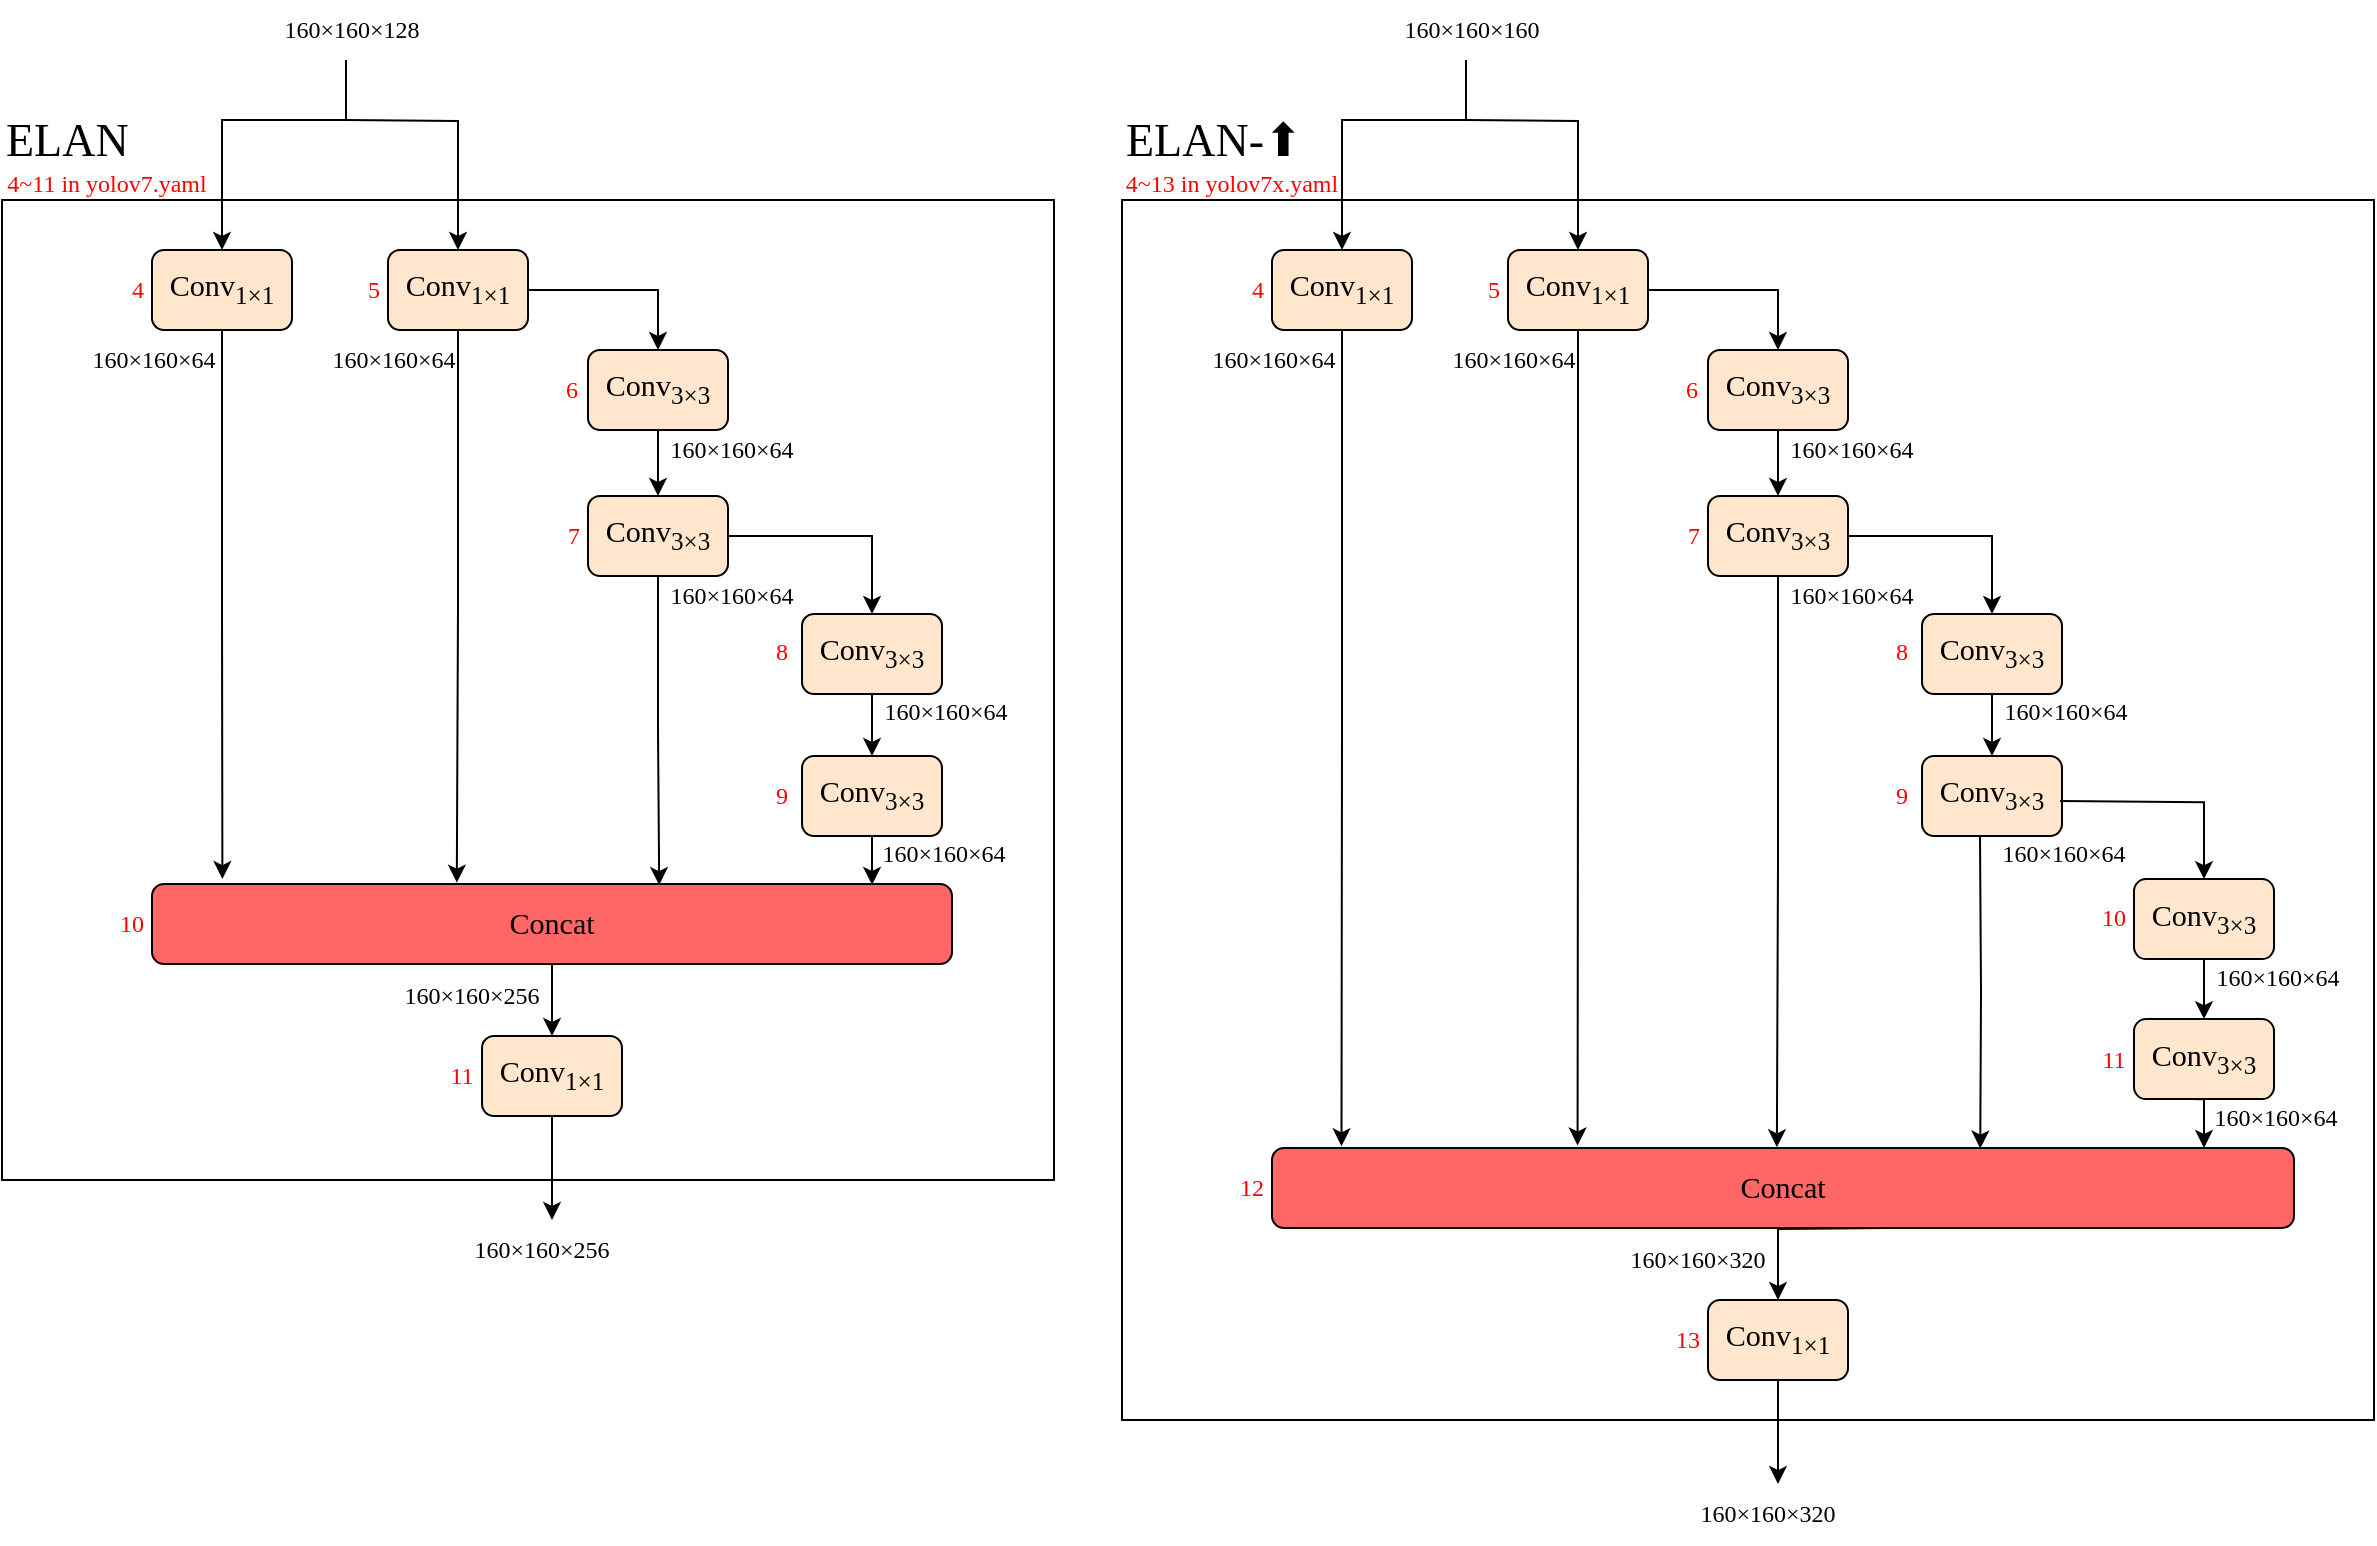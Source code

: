 <mxfile version="20.8.5" type="device"><diagram id="ycHrrlr_mTVry8oxhzgQ" name="第 1 页"><mxGraphModel dx="1434" dy="-2761" grid="1" gridSize="10" guides="1" tooltips="1" connect="1" arrows="1" fold="1" page="1" pageScale="1" pageWidth="827" pageHeight="1169" math="0" shadow="0"><root><mxCell id="0"/><mxCell id="1" parent="0"/><mxCell id="miu1O5cplWz5vS7RUqGw-1" value="" style="rounded=0;whiteSpace=wrap;html=1;fontFamily=Times New Roman;" parent="1" vertex="1"><mxGeometry x="680" y="3820" width="626" height="610" as="geometry"/></mxCell><mxCell id="miu1O5cplWz5vS7RUqGw-2" value="" style="edgeStyle=orthogonalEdgeStyle;rounded=0;orthogonalLoop=1;jettySize=auto;html=1;exitX=0.5;exitY=1;exitDx=0;exitDy=0;fontFamily=Times New Roman;" parent="1" target="miu1O5cplWz5vS7RUqGw-4" edge="1"><mxGeometry relative="1" as="geometry"><mxPoint x="852" y="3780" as="sourcePoint"/></mxGeometry></mxCell><mxCell id="miu1O5cplWz5vS7RUqGw-3" value="&lt;div style=&quot;font-size: 11.3pt;&quot;&gt;&lt;span style=&quot;background-color: rgb(255, 230, 204);&quot;&gt;Conv&lt;sub&gt;1&lt;/sub&gt;&lt;/span&gt;&lt;sub&gt;×1&lt;/sub&gt;&lt;/div&gt;" style="rounded=1;whiteSpace=wrap;html=1;labelBackgroundColor=none;fontSize=23;fillColor=#FFE6CC;strokeColor=#000000;fontFamily=Times New Roman;" parent="1" vertex="1"><mxGeometry x="755" y="3845" width="70" height="40" as="geometry"/></mxCell><mxCell id="miu1O5cplWz5vS7RUqGw-4" value="&lt;div style=&quot;font-size: 11.3pt;&quot;&gt;&lt;span style=&quot;background-color: rgb(255, 230, 204);&quot;&gt;Conv&lt;/span&gt;&lt;sub style=&quot;border-color: var(--border-color);&quot;&gt;1&lt;/sub&gt;&lt;sub style=&quot;background-color: initial; border-color: var(--border-color);&quot;&gt;×1&lt;/sub&gt;&lt;/div&gt;" style="rounded=1;whiteSpace=wrap;html=1;labelBackgroundColor=none;fontSize=23;fillColor=#FFE6CC;strokeColor=#000000;fontFamily=Times New Roman;" parent="1" vertex="1"><mxGeometry x="873" y="3845" width="70" height="40" as="geometry"/></mxCell><mxCell id="miu1O5cplWz5vS7RUqGw-5" value="&lt;div style=&quot;font-size: 11.3pt;&quot;&gt;&lt;span style=&quot;background-color: rgb(255, 230, 204);&quot;&gt;Conv&lt;/span&gt;&lt;sub&gt;3×3&lt;/sub&gt;&lt;/div&gt;" style="rounded=1;whiteSpace=wrap;html=1;labelBackgroundColor=none;fontSize=23;fillColor=#FFE6CC;strokeColor=#000000;fontFamily=Times New Roman;" parent="1" vertex="1"><mxGeometry x="973" y="3895" width="70" height="40" as="geometry"/></mxCell><mxCell id="miu1O5cplWz5vS7RUqGw-6" value="" style="edgeStyle=orthogonalEdgeStyle;rounded=0;orthogonalLoop=1;jettySize=auto;html=1;fontFamily=Times New Roman;" parent="1" source="miu1O5cplWz5vS7RUqGw-4" target="miu1O5cplWz5vS7RUqGw-5" edge="1"><mxGeometry relative="1" as="geometry"/></mxCell><mxCell id="miu1O5cplWz5vS7RUqGw-7" style="edgeStyle=orthogonalEdgeStyle;rounded=0;orthogonalLoop=1;jettySize=auto;html=1;exitX=0.5;exitY=1;exitDx=0;exitDy=0;fontFamily=Times New Roman;entryX=0.494;entryY=-0.009;entryDx=0;entryDy=0;entryPerimeter=0;" parent="1" source="miu1O5cplWz5vS7RUqGw-8" target="miu1O5cplWz5vS7RUqGw-23" edge="1"><mxGeometry relative="1" as="geometry"><mxPoint x="1008" y="4290" as="targetPoint"/></mxGeometry></mxCell><mxCell id="miu1O5cplWz5vS7RUqGw-8" value="&lt;div style=&quot;font-size: 11.3pt;&quot;&gt;&lt;span style=&quot;background-color: rgb(255, 230, 204);&quot;&gt;Conv&lt;/span&gt;&lt;sub&gt;3×3&lt;/sub&gt;&lt;/div&gt;" style="rounded=1;whiteSpace=wrap;html=1;labelBackgroundColor=none;fontSize=23;fillColor=#FFE6CC;strokeColor=#000000;fontFamily=Times New Roman;" parent="1" vertex="1"><mxGeometry x="973" y="3968" width="70" height="40" as="geometry"/></mxCell><mxCell id="miu1O5cplWz5vS7RUqGw-9" value="" style="edgeStyle=orthogonalEdgeStyle;rounded=0;orthogonalLoop=1;jettySize=auto;html=1;fontFamily=Times New Roman;" parent="1" source="miu1O5cplWz5vS7RUqGw-5" target="miu1O5cplWz5vS7RUqGw-8" edge="1"><mxGeometry relative="1" as="geometry"/></mxCell><mxCell id="miu1O5cplWz5vS7RUqGw-10" value="&lt;div style=&quot;font-size: 11.3pt;&quot;&gt;&lt;span style=&quot;background-color: rgb(255, 230, 204);&quot;&gt;Conv&lt;/span&gt;&lt;sub&gt;3×3&lt;/sub&gt;&lt;/div&gt;" style="rounded=1;whiteSpace=wrap;html=1;labelBackgroundColor=none;fontSize=23;fillColor=#FFE6CC;strokeColor=#000000;fontFamily=Times New Roman;" parent="1" vertex="1"><mxGeometry x="1080" y="4027" width="70" height="40" as="geometry"/></mxCell><mxCell id="miu1O5cplWz5vS7RUqGw-11" value="" style="edgeStyle=orthogonalEdgeStyle;rounded=0;orthogonalLoop=1;jettySize=auto;html=1;exitX=1;exitY=0.5;exitDx=0;exitDy=0;fontFamily=Times New Roman;" parent="1" source="miu1O5cplWz5vS7RUqGw-8" target="miu1O5cplWz5vS7RUqGw-10" edge="1"><mxGeometry relative="1" as="geometry"><mxPoint x="943" y="4059" as="sourcePoint"/></mxGeometry></mxCell><mxCell id="miu1O5cplWz5vS7RUqGw-12" value="" style="edgeStyle=orthogonalEdgeStyle;rounded=0;orthogonalLoop=1;jettySize=auto;html=1;fontFamily=Times New Roman;startArrow=none;" parent="1" target="miu1O5cplWz5vS7RUqGw-3" edge="1"><mxGeometry relative="1" as="geometry"><mxPoint x="852" y="3750" as="sourcePoint"/><Array as="points"><mxPoint x="852" y="3750"/><mxPoint x="852" y="3780"/><mxPoint x="790" y="3780"/></Array></mxGeometry></mxCell><mxCell id="miu1O5cplWz5vS7RUqGw-13" value="&lt;font color=&quot;#ff0000&quot;&gt;6&lt;/font&gt;" style="text;html=1;strokeColor=none;fillColor=none;align=center;verticalAlign=middle;whiteSpace=wrap;rounded=0;fontFamily=Times New Roman;" parent="1" vertex="1"><mxGeometry x="955" y="3900" width="20" height="30" as="geometry"/></mxCell><mxCell id="miu1O5cplWz5vS7RUqGw-14" value="&lt;font color=&quot;#ff0000&quot;&gt;7&lt;/font&gt;" style="text;html=1;strokeColor=none;fillColor=none;align=center;verticalAlign=middle;whiteSpace=wrap;rounded=0;fontFamily=Times New Roman;" parent="1" vertex="1"><mxGeometry x="956" y="3973" width="20" height="30" as="geometry"/></mxCell><mxCell id="miu1O5cplWz5vS7RUqGw-15" value="&lt;font color=&quot;#ff0000&quot;&gt;8&lt;/font&gt;" style="text;html=1;strokeColor=none;fillColor=none;align=center;verticalAlign=middle;whiteSpace=wrap;rounded=0;fontFamily=Times New Roman;" parent="1" vertex="1"><mxGeometry x="1060" y="4031" width="20" height="30" as="geometry"/></mxCell><mxCell id="miu1O5cplWz5vS7RUqGw-16" value="&lt;font color=&quot;#ff0000&quot;&gt;5&lt;/font&gt;" style="text;html=1;strokeColor=none;fillColor=none;align=center;verticalAlign=middle;whiteSpace=wrap;rounded=0;fontFamily=Times New Roman;" parent="1" vertex="1"><mxGeometry x="856" y="3850" width="20" height="30" as="geometry"/></mxCell><mxCell id="miu1O5cplWz5vS7RUqGw-17" value="&lt;font color=&quot;#ff0000&quot;&gt;4&lt;/font&gt;" style="text;html=1;strokeColor=none;fillColor=none;align=center;verticalAlign=middle;whiteSpace=wrap;rounded=0;fontFamily=Times New Roman;" parent="1" vertex="1"><mxGeometry x="738" y="3850" width="20" height="30" as="geometry"/></mxCell><mxCell id="miu1O5cplWz5vS7RUqGw-18" style="edgeStyle=orthogonalEdgeStyle;rounded=0;orthogonalLoop=1;jettySize=auto;html=1;exitX=0.5;exitY=1;exitDx=0;exitDy=0;entryX=0.693;entryY=0.007;entryDx=0;entryDy=0;entryPerimeter=0;fontFamily=Times New Roman;" parent="1" target="miu1O5cplWz5vS7RUqGw-23" edge="1"><mxGeometry relative="1" as="geometry"><mxPoint x="1109" y="4138.0" as="sourcePoint"/><mxPoint x="1115" y="4162.44" as="targetPoint"/></mxGeometry></mxCell><mxCell id="miu1O5cplWz5vS7RUqGw-19" value="&lt;div style=&quot;font-size: 11.3pt;&quot;&gt;&lt;span style=&quot;background-color: rgb(255, 230, 204);&quot;&gt;Conv&lt;/span&gt;&lt;sub&gt;3×3&lt;/sub&gt;&lt;/div&gt;" style="rounded=1;whiteSpace=wrap;html=1;labelBackgroundColor=none;fontSize=23;fillColor=#FFE6CC;strokeColor=#000000;fontFamily=Times New Roman;" parent="1" vertex="1"><mxGeometry x="1080" y="4098" width="70" height="40" as="geometry"/></mxCell><mxCell id="miu1O5cplWz5vS7RUqGw-20" value="" style="edgeStyle=orthogonalEdgeStyle;rounded=0;orthogonalLoop=1;jettySize=auto;html=1;fontFamily=Times New Roman;" parent="1" source="miu1O5cplWz5vS7RUqGw-10" target="miu1O5cplWz5vS7RUqGw-19" edge="1"><mxGeometry relative="1" as="geometry"/></mxCell><mxCell id="miu1O5cplWz5vS7RUqGw-21" value="&lt;font color=&quot;#ff0000&quot;&gt;9&lt;/font&gt;" style="text;html=1;strokeColor=none;fillColor=none;align=center;verticalAlign=middle;whiteSpace=wrap;rounded=0;fontFamily=Times New Roman;" parent="1" vertex="1"><mxGeometry x="1060" y="4103" width="20" height="30" as="geometry"/></mxCell><mxCell id="miu1O5cplWz5vS7RUqGw-22" style="edgeStyle=orthogonalEdgeStyle;rounded=0;orthogonalLoop=1;jettySize=auto;html=1;exitX=0.5;exitY=1;exitDx=0;exitDy=0;entryX=0.5;entryY=0;entryDx=0;entryDy=0;fontFamily=Times New Roman;" parent="1" target="miu1O5cplWz5vS7RUqGw-28" edge="1"><mxGeometry relative="1" as="geometry"><mxPoint x="1063.5" y="4334" as="sourcePoint"/></mxGeometry></mxCell><mxCell id="miu1O5cplWz5vS7RUqGw-23" value="&lt;div style=&quot;font-size: 11.3pt;&quot;&gt;&lt;span style=&quot;background-color: rgb(255, 102, 102);&quot;&gt;Concat&lt;/span&gt;&lt;/div&gt;" style="rounded=1;whiteSpace=wrap;html=1;labelBackgroundColor=none;fontSize=23;fillColor=#FF6666;fontFamily=Times New Roman;" parent="1" vertex="1"><mxGeometry x="755" y="4294" width="511" height="40" as="geometry"/></mxCell><mxCell id="miu1O5cplWz5vS7RUqGw-24" style="edgeStyle=orthogonalEdgeStyle;rounded=0;orthogonalLoop=1;jettySize=auto;html=1;exitX=0.5;exitY=1;exitDx=0;exitDy=0;fontFamily=Times New Roman;entryX=0.068;entryY=-0.021;entryDx=0;entryDy=0;entryPerimeter=0;" parent="1" source="miu1O5cplWz5vS7RUqGw-3" target="miu1O5cplWz5vS7RUqGw-23" edge="1"><mxGeometry relative="1" as="geometry"><mxPoint x="790" y="4290" as="targetPoint"/></mxGeometry></mxCell><mxCell id="miu1O5cplWz5vS7RUqGw-25" style="edgeStyle=orthogonalEdgeStyle;rounded=0;orthogonalLoop=1;jettySize=auto;html=1;exitX=0.5;exitY=1;exitDx=0;exitDy=0;entryX=0.299;entryY=-0.032;entryDx=0;entryDy=0;entryPerimeter=0;fontFamily=Times New Roman;" parent="1" source="miu1O5cplWz5vS7RUqGw-4" target="miu1O5cplWz5vS7RUqGw-23" edge="1"><mxGeometry relative="1" as="geometry"><mxPoint x="908" y="4100" as="targetPoint"/></mxGeometry></mxCell><mxCell id="miu1O5cplWz5vS7RUqGw-26" value="&lt;font color=&quot;#ff0000&quot;&gt;12&lt;/font&gt;" style="text;html=1;strokeColor=none;fillColor=none;align=center;verticalAlign=middle;whiteSpace=wrap;rounded=0;fontFamily=Times New Roman;" parent="1" vertex="1"><mxGeometry x="735" y="4299" width="20" height="30" as="geometry"/></mxCell><mxCell id="miu1O5cplWz5vS7RUqGw-27" style="edgeStyle=orthogonalEdgeStyle;rounded=0;orthogonalLoop=1;jettySize=auto;html=1;exitX=0.5;exitY=1;exitDx=0;exitDy=0;fontFamily=Times New Roman;" parent="1" source="miu1O5cplWz5vS7RUqGw-28" edge="1"><mxGeometry relative="1" as="geometry"><mxPoint x="1008" y="4462" as="targetPoint"/></mxGeometry></mxCell><mxCell id="miu1O5cplWz5vS7RUqGw-28" value="&lt;div style=&quot;font-size: 11.3pt;&quot;&gt;&lt;span style=&quot;background-color: rgb(255, 230, 204);&quot;&gt;Conv&lt;/span&gt;&lt;sub style=&quot;background-color: initial; border-color: var(--border-color);&quot;&gt;1&lt;/sub&gt;&lt;sub style=&quot;background-color: initial; border-color: var(--border-color);&quot;&gt;×1&lt;/sub&gt;&lt;/div&gt;" style="rounded=1;whiteSpace=wrap;html=1;labelBackgroundColor=none;fontSize=23;fillColor=#FFE6CC;strokeColor=#000000;fontFamily=Times New Roman;" parent="1" vertex="1"><mxGeometry x="973" y="4370" width="70" height="40" as="geometry"/></mxCell><mxCell id="miu1O5cplWz5vS7RUqGw-29" value="&lt;font color=&quot;#ff0000&quot;&gt;13&lt;/font&gt;" style="text;html=1;strokeColor=none;fillColor=none;align=center;verticalAlign=middle;whiteSpace=wrap;rounded=0;fontFamily=Times New Roman;" parent="1" vertex="1"><mxGeometry x="953" y="4375" width="20" height="30" as="geometry"/></mxCell><mxCell id="miu1O5cplWz5vS7RUqGw-30" value="160×160×64" style="text;html=1;strokeColor=none;fillColor=none;align=center;verticalAlign=middle;whiteSpace=wrap;rounded=0;fontFamily=Times New Roman;" parent="1" vertex="1"><mxGeometry x="726" y="3885" width="60" height="30" as="geometry"/></mxCell><mxCell id="miu1O5cplWz5vS7RUqGw-31" value="160×160×64" style="text;html=1;strokeColor=none;fillColor=none;align=center;verticalAlign=middle;whiteSpace=wrap;rounded=0;fontFamily=Times New Roman;" parent="1" vertex="1"><mxGeometry x="846" y="3885" width="60" height="30" as="geometry"/></mxCell><mxCell id="miu1O5cplWz5vS7RUqGw-32" value="160×160×64" style="text;html=1;strokeColor=none;fillColor=none;align=center;verticalAlign=middle;whiteSpace=wrap;rounded=0;fontFamily=Times New Roman;" parent="1" vertex="1"><mxGeometry x="1015" y="3930" width="60" height="30" as="geometry"/></mxCell><mxCell id="miu1O5cplWz5vS7RUqGw-33" value="160×160×64" style="text;html=1;strokeColor=none;fillColor=none;align=center;verticalAlign=middle;whiteSpace=wrap;rounded=0;fontFamily=Times New Roman;" parent="1" vertex="1"><mxGeometry x="1015" y="4003" width="60" height="30" as="geometry"/></mxCell><mxCell id="miu1O5cplWz5vS7RUqGw-34" value="160×160×64" style="text;html=1;strokeColor=none;fillColor=none;align=center;verticalAlign=middle;whiteSpace=wrap;rounded=0;fontFamily=Times New Roman;" parent="1" vertex="1"><mxGeometry x="1122" y="4061" width="60" height="30" as="geometry"/></mxCell><mxCell id="miu1O5cplWz5vS7RUqGw-35" value="160×160×64" style="text;html=1;strokeColor=none;fillColor=none;align=center;verticalAlign=middle;whiteSpace=wrap;rounded=0;fontFamily=Times New Roman;" parent="1" vertex="1"><mxGeometry x="1121" y="4132" width="60" height="30" as="geometry"/></mxCell><mxCell id="miu1O5cplWz5vS7RUqGw-36" value="160×160×320" style="text;html=1;strokeColor=none;fillColor=none;align=center;verticalAlign=middle;whiteSpace=wrap;rounded=0;fontFamily=Times New Roman;" parent="1" vertex="1"><mxGeometry x="938" y="4335" width="60" height="30" as="geometry"/></mxCell><mxCell id="miu1O5cplWz5vS7RUqGw-37" value="160×160×320" style="text;html=1;strokeColor=none;fillColor=none;align=center;verticalAlign=middle;whiteSpace=wrap;rounded=0;fontFamily=Times New Roman;" parent="1" vertex="1"><mxGeometry x="973" y="4462" width="60" height="30" as="geometry"/></mxCell><mxCell id="miu1O5cplWz5vS7RUqGw-38" value="&lt;span style=&quot;color: rgb(0, 0, 0); font-size: 23px; font-style: normal; font-variant-ligatures: normal; font-variant-caps: normal; font-weight: 400; letter-spacing: normal; orphans: 2; text-align: center; text-indent: 0px; text-transform: none; widows: 2; word-spacing: 0px; -webkit-text-stroke-width: 0px; text-decoration-thickness: initial; text-decoration-style: initial; text-decoration-color: initial; float: none; display: inline !important;&quot;&gt;ELAN-⬆&lt;/span&gt;" style="text;whiteSpace=wrap;html=1;fontSize=23;fontFamily=Times New Roman;fontColor=#000000;" parent="1" vertex="1"><mxGeometry x="680" y="3770" width="130" height="40" as="geometry"/></mxCell><mxCell id="miu1O5cplWz5vS7RUqGw-39" value="&lt;span style=&quot;background-color: rgb(255, 255, 255);&quot;&gt;160×160×160&lt;/span&gt;" style="text;html=1;strokeColor=none;fillColor=none;align=center;verticalAlign=middle;whiteSpace=wrap;rounded=0;fontFamily=Times New Roman;" parent="1" vertex="1"><mxGeometry x="825" y="3720" width="60" height="30" as="geometry"/></mxCell><mxCell id="miu1O5cplWz5vS7RUqGw-40" value="&lt;div style=&quot;font-size: 11.3pt;&quot;&gt;&lt;span style=&quot;background-color: rgb(255, 230, 204);&quot;&gt;Conv&lt;/span&gt;&lt;sub&gt;3×3&lt;/sub&gt;&lt;/div&gt;" style="rounded=1;whiteSpace=wrap;html=1;labelBackgroundColor=none;fontSize=23;fillColor=#FFE6CC;strokeColor=#000000;fontFamily=Times New Roman;" parent="1" vertex="1"><mxGeometry x="1186" y="4159.56" width="70" height="40" as="geometry"/></mxCell><mxCell id="miu1O5cplWz5vS7RUqGw-41" value="" style="edgeStyle=orthogonalEdgeStyle;rounded=0;orthogonalLoop=1;jettySize=auto;html=1;exitX=1;exitY=0.5;exitDx=0;exitDy=0;fontFamily=Times New Roman;" parent="1" target="miu1O5cplWz5vS7RUqGw-40" edge="1"><mxGeometry relative="1" as="geometry"><mxPoint x="1149" y="4120.56" as="sourcePoint"/></mxGeometry></mxCell><mxCell id="miu1O5cplWz5vS7RUqGw-42" value="&lt;font color=&quot;#ff0000&quot;&gt;10&lt;/font&gt;" style="text;html=1;strokeColor=none;fillColor=none;align=center;verticalAlign=middle;whiteSpace=wrap;rounded=0;fontFamily=Times New Roman;" parent="1" vertex="1"><mxGeometry x="1166" y="4163.56" width="20" height="30" as="geometry"/></mxCell><mxCell id="miu1O5cplWz5vS7RUqGw-43" style="edgeStyle=orthogonalEdgeStyle;rounded=0;orthogonalLoop=1;jettySize=auto;html=1;exitX=0.5;exitY=1;exitDx=0;exitDy=0;entryX=0.915;entryY=0.011;entryDx=0;entryDy=0;entryPerimeter=0;fontFamily=Times New Roman;" parent="1" edge="1"><mxGeometry relative="1" as="geometry"><mxPoint x="1215.0" y="4269.56" as="sourcePoint"/><mxPoint x="1221" y="4294.0" as="targetPoint"/></mxGeometry></mxCell><mxCell id="miu1O5cplWz5vS7RUqGw-44" value="&lt;div style=&quot;font-size: 11.3pt;&quot;&gt;&lt;span style=&quot;background-color: rgb(255, 230, 204);&quot;&gt;Conv&lt;/span&gt;&lt;sub&gt;3×3&lt;/sub&gt;&lt;/div&gt;" style="rounded=1;whiteSpace=wrap;html=1;labelBackgroundColor=none;fontSize=23;fillColor=#FFE6CC;strokeColor=#000000;fontFamily=Times New Roman;" parent="1" vertex="1"><mxGeometry x="1186" y="4229.56" width="70" height="40" as="geometry"/></mxCell><mxCell id="miu1O5cplWz5vS7RUqGw-45" value="" style="edgeStyle=orthogonalEdgeStyle;rounded=0;orthogonalLoop=1;jettySize=auto;html=1;fontFamily=Times New Roman;" parent="1" source="miu1O5cplWz5vS7RUqGw-40" target="miu1O5cplWz5vS7RUqGw-44" edge="1"><mxGeometry relative="1" as="geometry"/></mxCell><mxCell id="miu1O5cplWz5vS7RUqGw-46" value="&lt;font color=&quot;#ff0000&quot;&gt;11&lt;/font&gt;" style="text;html=1;strokeColor=none;fillColor=none;align=center;verticalAlign=middle;whiteSpace=wrap;rounded=0;fontFamily=Times New Roman;" parent="1" vertex="1"><mxGeometry x="1166" y="4234.56" width="20" height="30" as="geometry"/></mxCell><mxCell id="miu1O5cplWz5vS7RUqGw-47" value="160×160×64" style="text;html=1;strokeColor=none;fillColor=none;align=center;verticalAlign=middle;whiteSpace=wrap;rounded=0;fontFamily=Times New Roman;" parent="1" vertex="1"><mxGeometry x="1228" y="4193.56" width="60" height="30" as="geometry"/></mxCell><mxCell id="miu1O5cplWz5vS7RUqGw-48" value="160×160×64" style="text;html=1;strokeColor=none;fillColor=none;align=center;verticalAlign=middle;whiteSpace=wrap;rounded=0;fontFamily=Times New Roman;" parent="1" vertex="1"><mxGeometry x="1227" y="4263.56" width="60" height="30" as="geometry"/></mxCell><mxCell id="miu1O5cplWz5vS7RUqGw-89" value="" style="rounded=0;whiteSpace=wrap;html=1;fontFamily=Times New Roman;" parent="1" vertex="1"><mxGeometry x="120" y="3820" width="526" height="490" as="geometry"/></mxCell><mxCell id="miu1O5cplWz5vS7RUqGw-90" value="" style="edgeStyle=orthogonalEdgeStyle;rounded=0;orthogonalLoop=1;jettySize=auto;html=1;exitX=0.5;exitY=1;exitDx=0;exitDy=0;fontFamily=Times New Roman;" parent="1" target="miu1O5cplWz5vS7RUqGw-92" edge="1"><mxGeometry relative="1" as="geometry"><mxPoint x="292" y="3780" as="sourcePoint"/></mxGeometry></mxCell><mxCell id="miu1O5cplWz5vS7RUqGw-91" value="&lt;div style=&quot;font-size: 11.3pt;&quot;&gt;&lt;span style=&quot;background-color: rgb(255, 230, 204);&quot;&gt;Conv&lt;sub&gt;1&lt;/sub&gt;&lt;/span&gt;&lt;sub&gt;×1&lt;/sub&gt;&lt;/div&gt;" style="rounded=1;whiteSpace=wrap;html=1;labelBackgroundColor=none;fontSize=23;fillColor=#FFE6CC;strokeColor=#000000;fontFamily=Times New Roman;" parent="1" vertex="1"><mxGeometry x="195" y="3845" width="70" height="40" as="geometry"/></mxCell><mxCell id="miu1O5cplWz5vS7RUqGw-92" value="&lt;div style=&quot;font-size: 11.3pt;&quot;&gt;&lt;span style=&quot;background-color: rgb(255, 230, 204);&quot;&gt;Conv&lt;/span&gt;&lt;sub style=&quot;border-color: var(--border-color);&quot;&gt;1&lt;/sub&gt;&lt;sub style=&quot;background-color: initial; border-color: var(--border-color);&quot;&gt;×1&lt;/sub&gt;&lt;/div&gt;" style="rounded=1;whiteSpace=wrap;html=1;labelBackgroundColor=none;fontSize=23;fillColor=#FFE6CC;strokeColor=#000000;fontFamily=Times New Roman;" parent="1" vertex="1"><mxGeometry x="313" y="3845" width="70" height="40" as="geometry"/></mxCell><mxCell id="miu1O5cplWz5vS7RUqGw-93" value="&lt;div style=&quot;font-size: 11.3pt;&quot;&gt;&lt;span style=&quot;background-color: rgb(255, 230, 204);&quot;&gt;Conv&lt;/span&gt;&lt;sub&gt;3×3&lt;/sub&gt;&lt;/div&gt;" style="rounded=1;whiteSpace=wrap;html=1;labelBackgroundColor=none;fontSize=23;fillColor=#FFE6CC;strokeColor=#000000;fontFamily=Times New Roman;" parent="1" vertex="1"><mxGeometry x="413" y="3895" width="70" height="40" as="geometry"/></mxCell><mxCell id="miu1O5cplWz5vS7RUqGw-94" value="" style="edgeStyle=orthogonalEdgeStyle;rounded=0;orthogonalLoop=1;jettySize=auto;html=1;fontFamily=Times New Roman;" parent="1" source="miu1O5cplWz5vS7RUqGw-92" target="miu1O5cplWz5vS7RUqGw-93" edge="1"><mxGeometry relative="1" as="geometry"/></mxCell><mxCell id="miu1O5cplWz5vS7RUqGw-95" style="edgeStyle=orthogonalEdgeStyle;rounded=0;orthogonalLoop=1;jettySize=auto;html=1;exitX=0.5;exitY=1;exitDx=0;exitDy=0;entryX=0.634;entryY=0.014;entryDx=0;entryDy=0;entryPerimeter=0;fontFamily=Times New Roman;" parent="1" source="miu1O5cplWz5vS7RUqGw-96" target="miu1O5cplWz5vS7RUqGw-111" edge="1"><mxGeometry relative="1" as="geometry"/></mxCell><mxCell id="miu1O5cplWz5vS7RUqGw-96" value="&lt;div style=&quot;font-size: 11.3pt;&quot;&gt;&lt;span style=&quot;background-color: rgb(255, 230, 204);&quot;&gt;Conv&lt;/span&gt;&lt;sub&gt;3×3&lt;/sub&gt;&lt;/div&gt;" style="rounded=1;whiteSpace=wrap;html=1;labelBackgroundColor=none;fontSize=23;fillColor=#FFE6CC;strokeColor=#000000;fontFamily=Times New Roman;" parent="1" vertex="1"><mxGeometry x="413" y="3968" width="70" height="40" as="geometry"/></mxCell><mxCell id="miu1O5cplWz5vS7RUqGw-97" value="" style="edgeStyle=orthogonalEdgeStyle;rounded=0;orthogonalLoop=1;jettySize=auto;html=1;fontFamily=Times New Roman;" parent="1" source="miu1O5cplWz5vS7RUqGw-93" target="miu1O5cplWz5vS7RUqGw-96" edge="1"><mxGeometry relative="1" as="geometry"/></mxCell><mxCell id="miu1O5cplWz5vS7RUqGw-98" value="&lt;div style=&quot;font-size: 11.3pt;&quot;&gt;&lt;span style=&quot;background-color: rgb(255, 230, 204);&quot;&gt;Conv&lt;/span&gt;&lt;sub&gt;3×3&lt;/sub&gt;&lt;/div&gt;" style="rounded=1;whiteSpace=wrap;html=1;labelBackgroundColor=none;fontSize=23;fillColor=#FFE6CC;strokeColor=#000000;fontFamily=Times New Roman;" parent="1" vertex="1"><mxGeometry x="520" y="4027" width="70" height="40" as="geometry"/></mxCell><mxCell id="miu1O5cplWz5vS7RUqGw-99" value="" style="edgeStyle=orthogonalEdgeStyle;rounded=0;orthogonalLoop=1;jettySize=auto;html=1;exitX=1;exitY=0.5;exitDx=0;exitDy=0;fontFamily=Times New Roman;" parent="1" source="miu1O5cplWz5vS7RUqGw-96" target="miu1O5cplWz5vS7RUqGw-98" edge="1"><mxGeometry relative="1" as="geometry"><mxPoint x="383" y="4059" as="sourcePoint"/></mxGeometry></mxCell><mxCell id="miu1O5cplWz5vS7RUqGw-100" value="" style="edgeStyle=orthogonalEdgeStyle;rounded=0;orthogonalLoop=1;jettySize=auto;html=1;fontFamily=Times New Roman;startArrow=none;" parent="1" target="miu1O5cplWz5vS7RUqGw-91" edge="1"><mxGeometry relative="1" as="geometry"><mxPoint x="292" y="3750" as="sourcePoint"/><Array as="points"><mxPoint x="292" y="3750"/><mxPoint x="292" y="3780"/><mxPoint x="230" y="3780"/></Array></mxGeometry></mxCell><mxCell id="miu1O5cplWz5vS7RUqGw-101" value="&lt;font color=&quot;#ff0000&quot;&gt;6&lt;/font&gt;" style="text;html=1;strokeColor=none;fillColor=none;align=center;verticalAlign=middle;whiteSpace=wrap;rounded=0;fontFamily=Times New Roman;" parent="1" vertex="1"><mxGeometry x="395" y="3900" width="20" height="30" as="geometry"/></mxCell><mxCell id="miu1O5cplWz5vS7RUqGw-102" value="&lt;font color=&quot;#ff0000&quot;&gt;7&lt;/font&gt;" style="text;html=1;strokeColor=none;fillColor=none;align=center;verticalAlign=middle;whiteSpace=wrap;rounded=0;fontFamily=Times New Roman;" parent="1" vertex="1"><mxGeometry x="396" y="3973" width="20" height="30" as="geometry"/></mxCell><mxCell id="miu1O5cplWz5vS7RUqGw-103" value="&lt;font color=&quot;#ff0000&quot;&gt;8&lt;/font&gt;" style="text;html=1;strokeColor=none;fillColor=none;align=center;verticalAlign=middle;whiteSpace=wrap;rounded=0;fontFamily=Times New Roman;" parent="1" vertex="1"><mxGeometry x="500" y="4031" width="20" height="30" as="geometry"/></mxCell><mxCell id="miu1O5cplWz5vS7RUqGw-104" value="&lt;font color=&quot;#ff0000&quot;&gt;5&lt;/font&gt;" style="text;html=1;strokeColor=none;fillColor=none;align=center;verticalAlign=middle;whiteSpace=wrap;rounded=0;fontFamily=Times New Roman;" parent="1" vertex="1"><mxGeometry x="296" y="3850" width="20" height="30" as="geometry"/></mxCell><mxCell id="miu1O5cplWz5vS7RUqGw-105" value="&lt;font color=&quot;#ff0000&quot;&gt;4&lt;/font&gt;" style="text;html=1;strokeColor=none;fillColor=none;align=center;verticalAlign=middle;whiteSpace=wrap;rounded=0;fontFamily=Times New Roman;" parent="1" vertex="1"><mxGeometry x="178" y="3850" width="20" height="30" as="geometry"/></mxCell><mxCell id="miu1O5cplWz5vS7RUqGw-106" style="edgeStyle=orthogonalEdgeStyle;rounded=0;orthogonalLoop=1;jettySize=auto;html=1;exitX=0.5;exitY=1;exitDx=0;exitDy=0;entryX=0.915;entryY=0.011;entryDx=0;entryDy=0;entryPerimeter=0;fontFamily=Times New Roman;" parent="1" edge="1"><mxGeometry relative="1" as="geometry"><mxPoint x="549" y="4138.0" as="sourcePoint"/><mxPoint x="555.0" y="4162.44" as="targetPoint"/></mxGeometry></mxCell><mxCell id="miu1O5cplWz5vS7RUqGw-107" value="&lt;div style=&quot;font-size: 11.3pt;&quot;&gt;&lt;span style=&quot;background-color: rgb(255, 230, 204);&quot;&gt;Conv&lt;/span&gt;&lt;sub&gt;3×3&lt;/sub&gt;&lt;/div&gt;" style="rounded=1;whiteSpace=wrap;html=1;labelBackgroundColor=none;fontSize=23;fillColor=#FFE6CC;strokeColor=#000000;fontFamily=Times New Roman;" parent="1" vertex="1"><mxGeometry x="520" y="4098" width="70" height="40" as="geometry"/></mxCell><mxCell id="miu1O5cplWz5vS7RUqGw-108" value="" style="edgeStyle=orthogonalEdgeStyle;rounded=0;orthogonalLoop=1;jettySize=auto;html=1;fontFamily=Times New Roman;" parent="1" source="miu1O5cplWz5vS7RUqGw-98" target="miu1O5cplWz5vS7RUqGw-107" edge="1"><mxGeometry relative="1" as="geometry"/></mxCell><mxCell id="miu1O5cplWz5vS7RUqGw-109" value="&lt;font color=&quot;#ff0000&quot;&gt;9&lt;/font&gt;" style="text;html=1;strokeColor=none;fillColor=none;align=center;verticalAlign=middle;whiteSpace=wrap;rounded=0;fontFamily=Times New Roman;" parent="1" vertex="1"><mxGeometry x="500" y="4103" width="20" height="30" as="geometry"/></mxCell><mxCell id="miu1O5cplWz5vS7RUqGw-110" style="edgeStyle=orthogonalEdgeStyle;rounded=0;orthogonalLoop=1;jettySize=auto;html=1;exitX=0.5;exitY=1;exitDx=0;exitDy=0;entryX=0.5;entryY=0;entryDx=0;entryDy=0;fontFamily=Times New Roman;" parent="1" source="miu1O5cplWz5vS7RUqGw-111" target="miu1O5cplWz5vS7RUqGw-116" edge="1"><mxGeometry relative="1" as="geometry"/></mxCell><mxCell id="miu1O5cplWz5vS7RUqGw-111" value="&lt;div style=&quot;font-size: 11.3pt;&quot;&gt;&lt;span style=&quot;background-color: rgb(255, 102, 102);&quot;&gt;Concat&lt;/span&gt;&lt;/div&gt;" style="rounded=1;whiteSpace=wrap;html=1;labelBackgroundColor=none;fontSize=23;fillColor=#FF6666;fontFamily=Times New Roman;" parent="1" vertex="1"><mxGeometry x="195" y="4162" width="400" height="40" as="geometry"/></mxCell><mxCell id="miu1O5cplWz5vS7RUqGw-112" style="edgeStyle=orthogonalEdgeStyle;rounded=0;orthogonalLoop=1;jettySize=auto;html=1;exitX=0.5;exitY=1;exitDx=0;exitDy=0;entryX=0.088;entryY=-0.062;entryDx=0;entryDy=0;entryPerimeter=0;fontFamily=Times New Roman;" parent="1" source="miu1O5cplWz5vS7RUqGw-91" target="miu1O5cplWz5vS7RUqGw-111" edge="1"><mxGeometry relative="1" as="geometry"><mxPoint x="230" y="4100" as="targetPoint"/></mxGeometry></mxCell><mxCell id="miu1O5cplWz5vS7RUqGw-113" style="edgeStyle=orthogonalEdgeStyle;rounded=0;orthogonalLoop=1;jettySize=auto;html=1;exitX=0.5;exitY=1;exitDx=0;exitDy=0;entryX=0.381;entryY=-0.017;entryDx=0;entryDy=0;entryPerimeter=0;fontFamily=Times New Roman;" parent="1" source="miu1O5cplWz5vS7RUqGw-92" target="miu1O5cplWz5vS7RUqGw-111" edge="1"><mxGeometry relative="1" as="geometry"><mxPoint x="348" y="4100" as="targetPoint"/></mxGeometry></mxCell><mxCell id="miu1O5cplWz5vS7RUqGw-114" value="&lt;font color=&quot;#ff0000&quot;&gt;10&lt;/font&gt;" style="text;html=1;strokeColor=none;fillColor=none;align=center;verticalAlign=middle;whiteSpace=wrap;rounded=0;fontFamily=Times New Roman;" parent="1" vertex="1"><mxGeometry x="175" y="4167" width="20" height="30" as="geometry"/></mxCell><mxCell id="miu1O5cplWz5vS7RUqGw-115" style="edgeStyle=orthogonalEdgeStyle;rounded=0;orthogonalLoop=1;jettySize=auto;html=1;exitX=0.5;exitY=1;exitDx=0;exitDy=0;fontFamily=Times New Roman;" parent="1" source="miu1O5cplWz5vS7RUqGw-116" edge="1"><mxGeometry relative="1" as="geometry"><mxPoint x="395" y="4330" as="targetPoint"/></mxGeometry></mxCell><mxCell id="miu1O5cplWz5vS7RUqGw-116" value="&lt;div style=&quot;font-size: 11.3pt;&quot;&gt;&lt;span style=&quot;background-color: rgb(255, 230, 204);&quot;&gt;Conv&lt;/span&gt;&lt;sub style=&quot;background-color: initial; border-color: var(--border-color);&quot;&gt;1&lt;/sub&gt;&lt;sub style=&quot;background-color: initial; border-color: var(--border-color);&quot;&gt;×1&lt;/sub&gt;&lt;/div&gt;" style="rounded=1;whiteSpace=wrap;html=1;labelBackgroundColor=none;fontSize=23;fillColor=#FFE6CC;strokeColor=#000000;fontFamily=Times New Roman;" parent="1" vertex="1"><mxGeometry x="360" y="4238" width="70" height="40" as="geometry"/></mxCell><mxCell id="miu1O5cplWz5vS7RUqGw-117" value="&lt;font color=&quot;#ff0000&quot;&gt;11&lt;/font&gt;" style="text;html=1;strokeColor=none;fillColor=none;align=center;verticalAlign=middle;whiteSpace=wrap;rounded=0;fontFamily=Times New Roman;" parent="1" vertex="1"><mxGeometry x="340" y="4243" width="20" height="30" as="geometry"/></mxCell><mxCell id="miu1O5cplWz5vS7RUqGw-118" value="160×160×64" style="text;html=1;strokeColor=none;fillColor=none;align=center;verticalAlign=middle;whiteSpace=wrap;rounded=0;fontFamily=Times New Roman;" parent="1" vertex="1"><mxGeometry x="166" y="3885" width="60" height="30" as="geometry"/></mxCell><mxCell id="miu1O5cplWz5vS7RUqGw-119" value="160×160×64" style="text;html=1;strokeColor=none;fillColor=none;align=center;verticalAlign=middle;whiteSpace=wrap;rounded=0;fontFamily=Times New Roman;" parent="1" vertex="1"><mxGeometry x="286" y="3885" width="60" height="30" as="geometry"/></mxCell><mxCell id="miu1O5cplWz5vS7RUqGw-120" value="160×160×64" style="text;html=1;strokeColor=none;fillColor=none;align=center;verticalAlign=middle;whiteSpace=wrap;rounded=0;fontFamily=Times New Roman;" parent="1" vertex="1"><mxGeometry x="455" y="3930" width="60" height="30" as="geometry"/></mxCell><mxCell id="miu1O5cplWz5vS7RUqGw-121" value="160×160×64" style="text;html=1;strokeColor=none;fillColor=none;align=center;verticalAlign=middle;whiteSpace=wrap;rounded=0;fontFamily=Times New Roman;" parent="1" vertex="1"><mxGeometry x="455" y="4003" width="60" height="30" as="geometry"/></mxCell><mxCell id="miu1O5cplWz5vS7RUqGw-122" value="160×160×64" style="text;html=1;strokeColor=none;fillColor=none;align=center;verticalAlign=middle;whiteSpace=wrap;rounded=0;fontFamily=Times New Roman;" parent="1" vertex="1"><mxGeometry x="562" y="4061" width="60" height="30" as="geometry"/></mxCell><mxCell id="miu1O5cplWz5vS7RUqGw-123" value="160×160×64" style="text;html=1;strokeColor=none;fillColor=none;align=center;verticalAlign=middle;whiteSpace=wrap;rounded=0;fontFamily=Times New Roman;" parent="1" vertex="1"><mxGeometry x="561" y="4132" width="60" height="30" as="geometry"/></mxCell><mxCell id="miu1O5cplWz5vS7RUqGw-124" value="160×160×256" style="text;html=1;strokeColor=none;fillColor=none;align=center;verticalAlign=middle;whiteSpace=wrap;rounded=0;fontFamily=Times New Roman;" parent="1" vertex="1"><mxGeometry x="325" y="4203" width="60" height="30" as="geometry"/></mxCell><mxCell id="miu1O5cplWz5vS7RUqGw-125" value="160×160×256" style="text;html=1;strokeColor=none;fillColor=none;align=center;verticalAlign=middle;whiteSpace=wrap;rounded=0;fontFamily=Times New Roman;" parent="1" vertex="1"><mxGeometry x="360" y="4330" width="60" height="30" as="geometry"/></mxCell><mxCell id="miu1O5cplWz5vS7RUqGw-126" value="&lt;span style=&quot;color: rgb(0, 0, 0); font-size: 23px; font-style: normal; font-variant-ligatures: normal; font-variant-caps: normal; font-weight: 400; letter-spacing: normal; orphans: 2; text-align: center; text-indent: 0px; text-transform: none; widows: 2; word-spacing: 0px; -webkit-text-stroke-width: 0px; text-decoration-thickness: initial; text-decoration-style: initial; text-decoration-color: initial; float: none; display: inline !important;&quot;&gt;ELAN&lt;/span&gt;" style="text;whiteSpace=wrap;html=1;fontSize=23;fontFamily=Times New Roman;fontColor=#000000;" parent="1" vertex="1"><mxGeometry x="120" y="3770" width="130" height="40" as="geometry"/></mxCell><mxCell id="miu1O5cplWz5vS7RUqGw-127" value="&lt;span style=&quot;background-color: rgb(255, 255, 255);&quot;&gt;160×160×128&lt;/span&gt;" style="text;html=1;strokeColor=none;fillColor=none;align=center;verticalAlign=middle;whiteSpace=wrap;rounded=0;fontFamily=Times New Roman;" parent="1" vertex="1"><mxGeometry x="265" y="3720" width="60" height="30" as="geometry"/></mxCell><mxCell id="miu1O5cplWz5vS7RUqGw-128" value="&lt;font color=&quot;#ff0000&quot;&gt;4~11 in yolov7.yaml&lt;/font&gt;" style="text;html=1;strokeColor=none;fillColor=none;align=center;verticalAlign=middle;whiteSpace=wrap;rounded=0;fontFamily=Times New Roman;" parent="1" vertex="1"><mxGeometry x="119" y="3797" width="107" height="30" as="geometry"/></mxCell><mxCell id="miu1O5cplWz5vS7RUqGw-129" value="&lt;font color=&quot;#ff0000&quot;&gt;4~13 in yolov7x.yaml&lt;/font&gt;" style="text;html=1;strokeColor=none;fillColor=none;align=center;verticalAlign=middle;whiteSpace=wrap;rounded=0;fontFamily=Times New Roman;" parent="1" vertex="1"><mxGeometry x="680" y="3797" width="110" height="30" as="geometry"/></mxCell></root></mxGraphModel></diagram></mxfile>